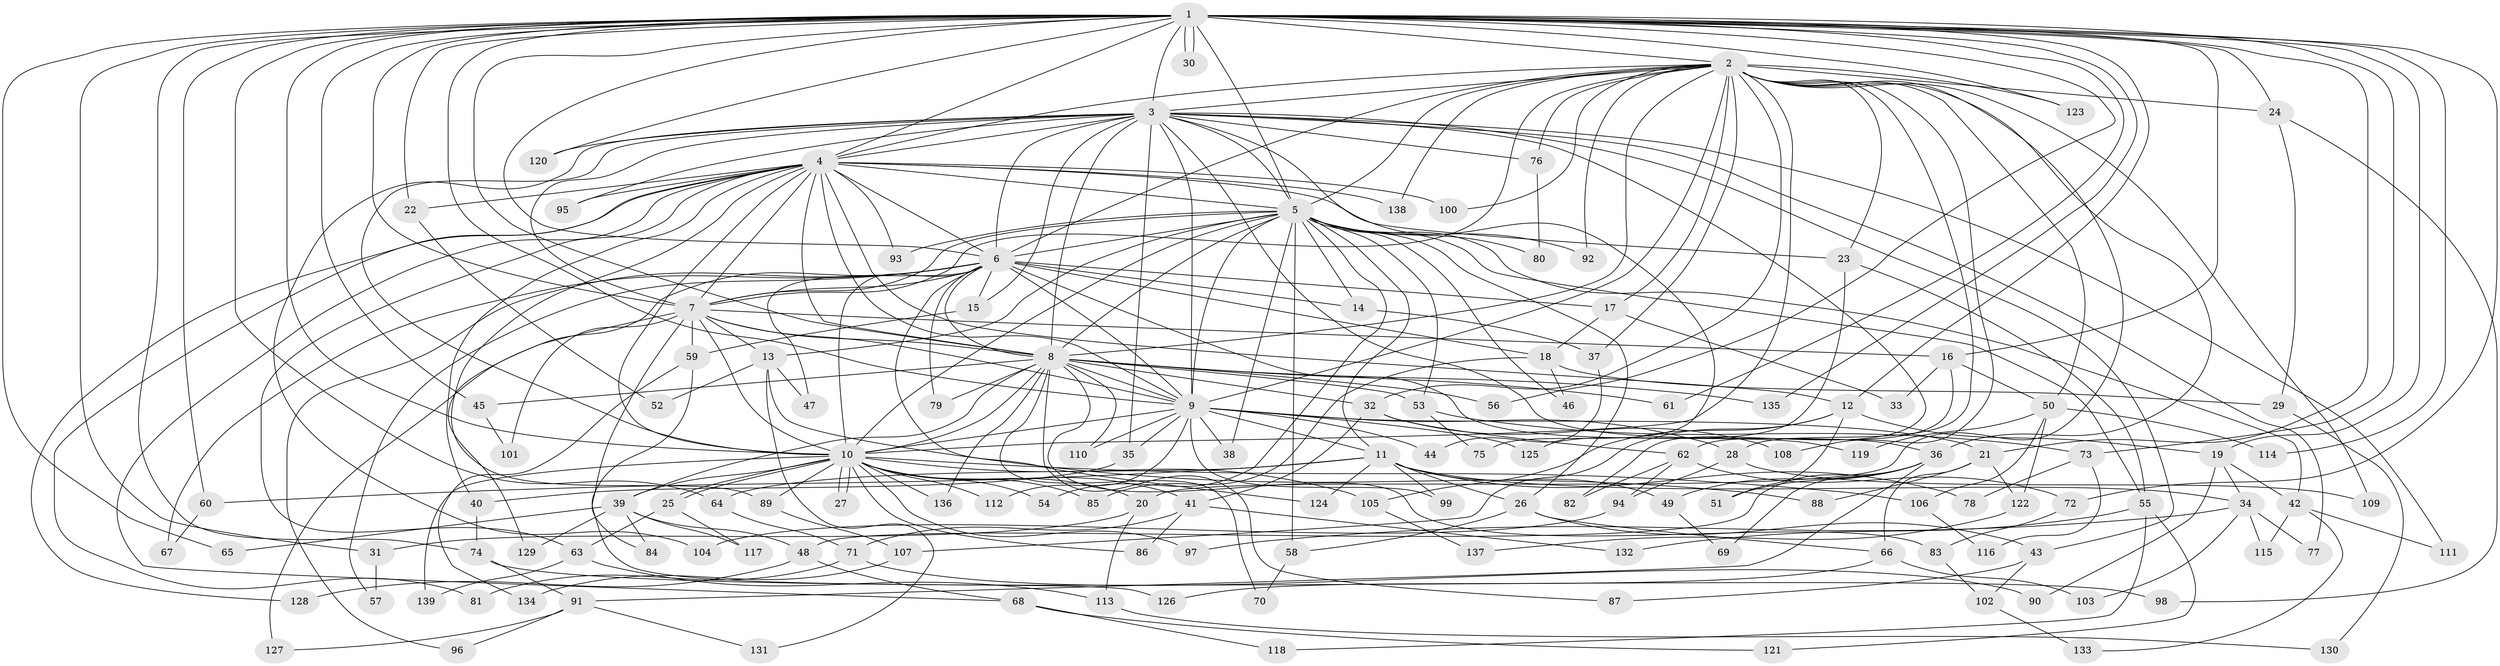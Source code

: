 // coarse degree distribution, {28: 0.009174311926605505, 26: 0.009174311926605505, 25: 0.009174311926605505, 21: 0.009174311926605505, 34: 0.009174311926605505, 19: 0.01834862385321101, 18: 0.009174311926605505, 11: 0.009174311926605505, 6: 0.01834862385321101, 3: 0.1834862385321101, 8: 0.009174311926605505, 4: 0.08256880733944955, 5: 0.07339449541284404, 9: 0.009174311926605505, 7: 0.03669724770642202, 1: 0.01834862385321101, 2: 0.48623853211009177}
// Generated by graph-tools (version 1.1) at 2025/51/02/27/25 19:51:50]
// undirected, 139 vertices, 303 edges
graph export_dot {
graph [start="1"]
  node [color=gray90,style=filled];
  1;
  2;
  3;
  4;
  5;
  6;
  7;
  8;
  9;
  10;
  11;
  12;
  13;
  14;
  15;
  16;
  17;
  18;
  19;
  20;
  21;
  22;
  23;
  24;
  25;
  26;
  27;
  28;
  29;
  30;
  31;
  32;
  33;
  34;
  35;
  36;
  37;
  38;
  39;
  40;
  41;
  42;
  43;
  44;
  45;
  46;
  47;
  48;
  49;
  50;
  51;
  52;
  53;
  54;
  55;
  56;
  57;
  58;
  59;
  60;
  61;
  62;
  63;
  64;
  65;
  66;
  67;
  68;
  69;
  70;
  71;
  72;
  73;
  74;
  75;
  76;
  77;
  78;
  79;
  80;
  81;
  82;
  83;
  84;
  85;
  86;
  87;
  88;
  89;
  90;
  91;
  92;
  93;
  94;
  95;
  96;
  97;
  98;
  99;
  100;
  101;
  102;
  103;
  104;
  105;
  106;
  107;
  108;
  109;
  110;
  111;
  112;
  113;
  114;
  115;
  116;
  117;
  118;
  119;
  120;
  121;
  122;
  123;
  124;
  125;
  126;
  127;
  128;
  129;
  130;
  131;
  132;
  133;
  134;
  135;
  136;
  137;
  138;
  139;
  1 -- 2;
  1 -- 3;
  1 -- 4;
  1 -- 5;
  1 -- 6;
  1 -- 7;
  1 -- 8;
  1 -- 9;
  1 -- 10;
  1 -- 12;
  1 -- 16;
  1 -- 19;
  1 -- 21;
  1 -- 22;
  1 -- 24;
  1 -- 30;
  1 -- 30;
  1 -- 31;
  1 -- 45;
  1 -- 56;
  1 -- 60;
  1 -- 61;
  1 -- 64;
  1 -- 65;
  1 -- 72;
  1 -- 73;
  1 -- 74;
  1 -- 114;
  1 -- 120;
  1 -- 123;
  1 -- 135;
  2 -- 3;
  2 -- 4;
  2 -- 5;
  2 -- 6;
  2 -- 7;
  2 -- 8;
  2 -- 9;
  2 -- 10;
  2 -- 17;
  2 -- 20;
  2 -- 23;
  2 -- 24;
  2 -- 28;
  2 -- 32;
  2 -- 36;
  2 -- 37;
  2 -- 50;
  2 -- 76;
  2 -- 92;
  2 -- 100;
  2 -- 108;
  2 -- 109;
  2 -- 123;
  2 -- 138;
  3 -- 4;
  3 -- 5;
  3 -- 6;
  3 -- 7;
  3 -- 8;
  3 -- 9;
  3 -- 10;
  3 -- 15;
  3 -- 35;
  3 -- 36;
  3 -- 43;
  3 -- 75;
  3 -- 76;
  3 -- 77;
  3 -- 82;
  3 -- 95;
  3 -- 104;
  3 -- 111;
  3 -- 120;
  4 -- 5;
  4 -- 6;
  4 -- 7;
  4 -- 8;
  4 -- 9;
  4 -- 10;
  4 -- 12;
  4 -- 22;
  4 -- 23;
  4 -- 40;
  4 -- 63;
  4 -- 68;
  4 -- 81;
  4 -- 89;
  4 -- 93;
  4 -- 95;
  4 -- 100;
  4 -- 128;
  4 -- 138;
  5 -- 6;
  5 -- 7;
  5 -- 8;
  5 -- 9;
  5 -- 10;
  5 -- 11;
  5 -- 13;
  5 -- 14;
  5 -- 26;
  5 -- 38;
  5 -- 42;
  5 -- 46;
  5 -- 53;
  5 -- 54;
  5 -- 55;
  5 -- 58;
  5 -- 80;
  5 -- 92;
  5 -- 93;
  6 -- 7;
  6 -- 8;
  6 -- 9;
  6 -- 10;
  6 -- 14;
  6 -- 15;
  6 -- 17;
  6 -- 18;
  6 -- 47;
  6 -- 57;
  6 -- 67;
  6 -- 79;
  6 -- 96;
  6 -- 119;
  6 -- 124;
  6 -- 129;
  7 -- 8;
  7 -- 9;
  7 -- 10;
  7 -- 13;
  7 -- 16;
  7 -- 59;
  7 -- 84;
  7 -- 101;
  7 -- 127;
  8 -- 9;
  8 -- 10;
  8 -- 32;
  8 -- 39;
  8 -- 45;
  8 -- 53;
  8 -- 56;
  8 -- 61;
  8 -- 70;
  8 -- 79;
  8 -- 83;
  8 -- 87;
  8 -- 110;
  8 -- 135;
  8 -- 136;
  9 -- 10;
  9 -- 11;
  9 -- 21;
  9 -- 28;
  9 -- 35;
  9 -- 38;
  9 -- 44;
  9 -- 99;
  9 -- 110;
  9 -- 112;
  9 -- 125;
  10 -- 20;
  10 -- 25;
  10 -- 25;
  10 -- 27;
  10 -- 27;
  10 -- 39;
  10 -- 41;
  10 -- 54;
  10 -- 85;
  10 -- 86;
  10 -- 89;
  10 -- 97;
  10 -- 105;
  10 -- 106;
  10 -- 112;
  10 -- 136;
  10 -- 139;
  11 -- 26;
  11 -- 34;
  11 -- 49;
  11 -- 60;
  11 -- 64;
  11 -- 78;
  11 -- 99;
  11 -- 124;
  12 -- 19;
  12 -- 51;
  12 -- 105;
  12 -- 107;
  13 -- 47;
  13 -- 52;
  13 -- 88;
  13 -- 131;
  14 -- 37;
  15 -- 59;
  16 -- 33;
  16 -- 50;
  16 -- 62;
  17 -- 18;
  17 -- 33;
  18 -- 29;
  18 -- 46;
  18 -- 85;
  19 -- 34;
  19 -- 42;
  19 -- 90;
  20 -- 31;
  20 -- 113;
  21 -- 66;
  21 -- 88;
  21 -- 122;
  22 -- 52;
  23 -- 55;
  23 -- 125;
  24 -- 29;
  24 -- 98;
  25 -- 63;
  25 -- 117;
  26 -- 43;
  26 -- 58;
  26 -- 66;
  28 -- 94;
  28 -- 109;
  29 -- 130;
  31 -- 57;
  32 -- 41;
  32 -- 62;
  32 -- 108;
  34 -- 77;
  34 -- 97;
  34 -- 103;
  34 -- 115;
  35 -- 40;
  36 -- 48;
  36 -- 49;
  36 -- 51;
  36 -- 69;
  36 -- 91;
  37 -- 44;
  39 -- 48;
  39 -- 65;
  39 -- 84;
  39 -- 117;
  39 -- 129;
  40 -- 74;
  41 -- 71;
  41 -- 86;
  41 -- 132;
  42 -- 111;
  42 -- 115;
  42 -- 133;
  43 -- 87;
  43 -- 102;
  45 -- 101;
  48 -- 68;
  48 -- 128;
  49 -- 69;
  50 -- 106;
  50 -- 114;
  50 -- 119;
  50 -- 122;
  53 -- 73;
  53 -- 75;
  55 -- 118;
  55 -- 121;
  55 -- 132;
  58 -- 70;
  59 -- 126;
  59 -- 134;
  60 -- 67;
  62 -- 72;
  62 -- 82;
  62 -- 94;
  63 -- 113;
  63 -- 139;
  64 -- 71;
  66 -- 103;
  66 -- 126;
  68 -- 118;
  68 -- 121;
  71 -- 81;
  71 -- 90;
  72 -- 83;
  73 -- 78;
  73 -- 116;
  74 -- 91;
  74 -- 98;
  76 -- 80;
  83 -- 102;
  89 -- 107;
  91 -- 96;
  91 -- 127;
  91 -- 131;
  94 -- 104;
  102 -- 133;
  105 -- 137;
  106 -- 116;
  107 -- 134;
  113 -- 130;
  122 -- 137;
}
